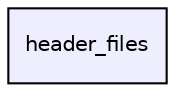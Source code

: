 digraph "header_files" {
  compound=true
  node [ fontsize="10", fontname="Helvetica"];
  edge [ labelfontsize="10", labelfontname="Helvetica"];
  dir_22ab920eeae3afa583e9d9484b71f140 [shape=box, label="header_files", style="filled", fillcolor="#eeeeff", pencolor="black", URL="dir_22ab920eeae3afa583e9d9484b71f140.html"];
}
